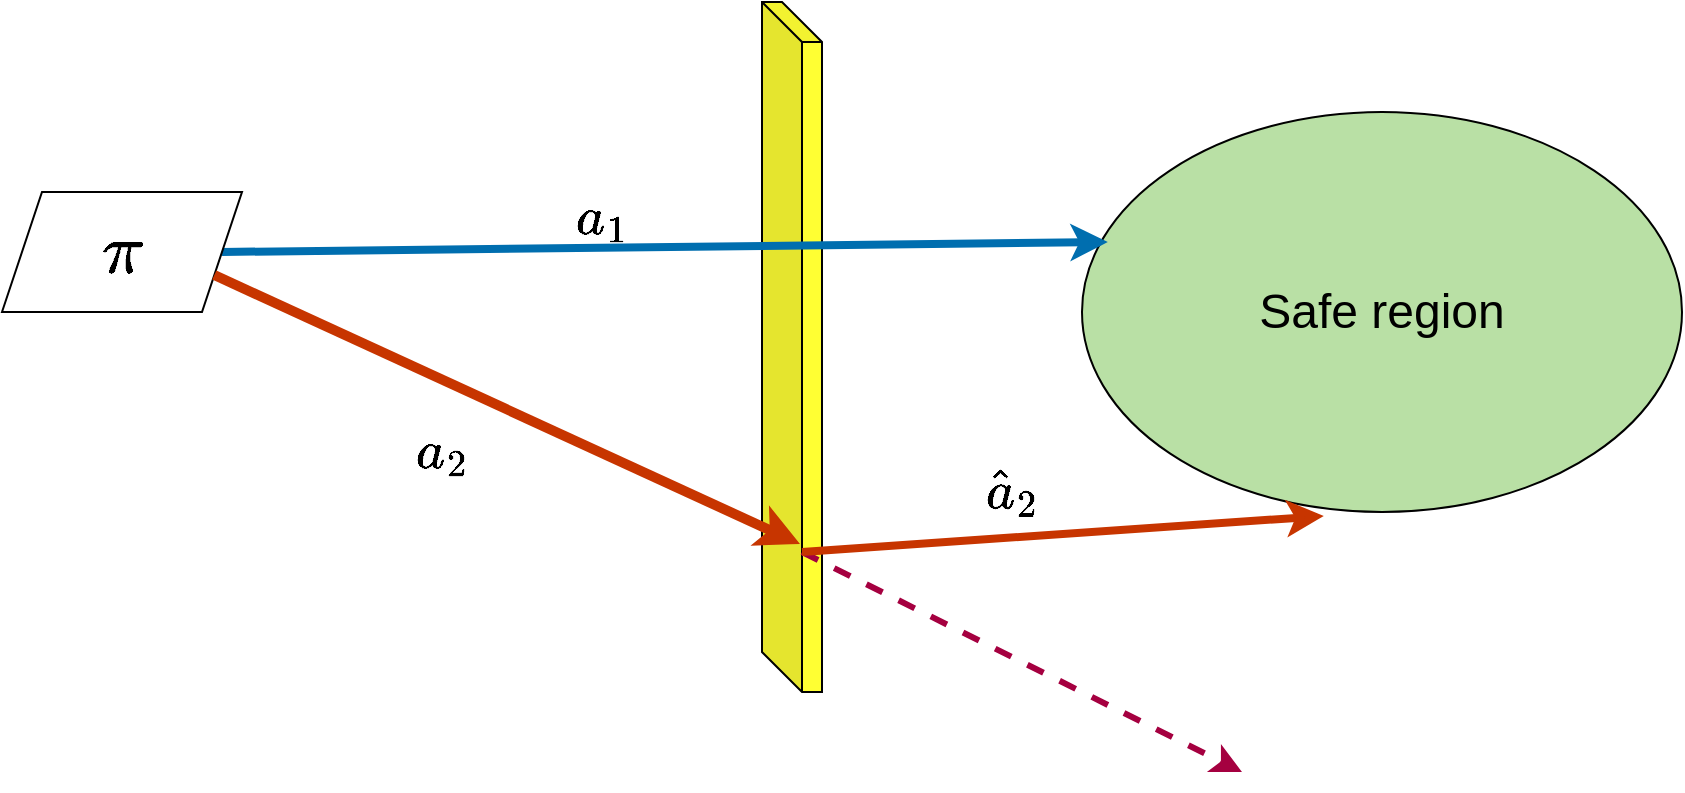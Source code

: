 <mxfile version="24.6.4" type="github">
  <diagram name="Page-1" id="52iaRe6955q-y5ZXtpo0">
    <mxGraphModel dx="1362" dy="795" grid="1" gridSize="10" guides="1" tooltips="1" connect="1" arrows="1" fold="1" page="1" pageScale="1" pageWidth="850" pageHeight="1100" math="1" shadow="0">
      <root>
        <mxCell id="0" />
        <mxCell id="1" parent="0" />
        <mxCell id="1pObTijFMrVAMqZZZPtP-7" value="&lt;font style=&quot;font-size: 24px;&quot;&gt;Safe region&lt;/font&gt;" style="ellipse;whiteSpace=wrap;html=1;fillColor=#B9E0A5;" vertex="1" parent="1">
          <mxGeometry x="540" y="180" width="300" height="200" as="geometry" />
        </mxCell>
        <mxCell id="1pObTijFMrVAMqZZZPtP-13" value="" style="shape=cube;whiteSpace=wrap;html=1;boundedLbl=1;backgroundOutline=1;darkOpacity=0.05;darkOpacity2=0.1;fillColor=#FFFF33;" vertex="1" parent="1">
          <mxGeometry x="380" y="125" width="30" height="345" as="geometry" />
        </mxCell>
        <mxCell id="1pObTijFMrVAMqZZZPtP-15" value="" style="endArrow=classic;html=1;rounded=0;entryX=0.043;entryY=0.325;entryDx=0;entryDy=0;entryPerimeter=0;strokeWidth=4;fillColor=#1ba1e2;strokeColor=#006EAF;" edge="1" parent="1" target="1pObTijFMrVAMqZZZPtP-7">
          <mxGeometry width="50" height="50" relative="1" as="geometry">
            <mxPoint x="110" y="250" as="sourcePoint" />
            <mxPoint x="370" y="250" as="targetPoint" />
          </mxGeometry>
        </mxCell>
        <mxCell id="1pObTijFMrVAMqZZZPtP-16" value="" style="endArrow=classic;html=1;rounded=0;dashed=1;strokeWidth=3;fillColor=#d80073;strokeColor=#A50040;" edge="1" parent="1">
          <mxGeometry width="50" height="50" relative="1" as="geometry">
            <mxPoint x="400" y="400" as="sourcePoint" />
            <mxPoint x="620" y="510" as="targetPoint" />
          </mxGeometry>
        </mxCell>
        <mxCell id="1pObTijFMrVAMqZZZPtP-18" value="" style="endArrow=classic;html=1;rounded=0;strokeWidth=4;fillColor=#fa6800;strokeColor=#C73500;entryX=0.403;entryY=1.01;entryDx=0;entryDy=0;entryPerimeter=0;" edge="1" parent="1" target="1pObTijFMrVAMqZZZPtP-7">
          <mxGeometry width="50" height="50" relative="1" as="geometry">
            <mxPoint x="400" y="400" as="sourcePoint" />
            <mxPoint x="550" y="460" as="targetPoint" />
          </mxGeometry>
        </mxCell>
        <mxCell id="1pObTijFMrVAMqZZZPtP-20" value="&lt;font style=&quot;font-size: 30px;&quot;&gt;$$\pi$$&lt;/font&gt;" style="shape=parallelogram;perimeter=parallelogramPerimeter;whiteSpace=wrap;html=1;fixedSize=1;" vertex="1" parent="1">
          <mxGeometry y="220" width="120" height="60" as="geometry" />
        </mxCell>
        <mxCell id="1pObTijFMrVAMqZZZPtP-24" value="" style="endArrow=classic;html=1;rounded=0;exitX=1;exitY=0.75;exitDx=0;exitDy=0;entryX=0.15;entryY=-0.133;entryDx=0;entryDy=0;entryPerimeter=0;fillColor=#fa6800;strokeColor=#C73500;strokeWidth=5;" edge="1" parent="1" source="1pObTijFMrVAMqZZZPtP-20">
          <mxGeometry width="50" height="50" relative="1" as="geometry">
            <mxPoint x="400" y="440" as="sourcePoint" />
            <mxPoint x="399" y="396.01" as="targetPoint" />
          </mxGeometry>
        </mxCell>
        <mxCell id="1pObTijFMrVAMqZZZPtP-25" value="&lt;font style=&quot;font-size: 23px;&quot;&gt;$$a_1$$&lt;/font&gt;" style="text;html=1;align=center;verticalAlign=middle;resizable=0;points=[];autosize=1;strokeColor=none;fillColor=none;" vertex="1" parent="1">
          <mxGeometry x="245" y="213" width="110" height="40" as="geometry" />
        </mxCell>
        <mxCell id="1pObTijFMrVAMqZZZPtP-26" value="&lt;font style=&quot;font-size: 23px;&quot;&gt;$$a_2$$&lt;/font&gt;" style="text;html=1;align=center;verticalAlign=middle;resizable=0;points=[];autosize=1;strokeColor=none;fillColor=none;" vertex="1" parent="1">
          <mxGeometry x="165" y="330" width="110" height="40" as="geometry" />
        </mxCell>
        <mxCell id="1pObTijFMrVAMqZZZPtP-28" value="&lt;font style=&quot;font-size: 23px;&quot;&gt;$$\hat{a}_2$$&lt;/font&gt;" style="text;html=1;align=center;verticalAlign=middle;resizable=0;points=[];autosize=1;strokeColor=none;fillColor=none;" vertex="1" parent="1">
          <mxGeometry x="420" y="350" width="170" height="40" as="geometry" />
        </mxCell>
      </root>
    </mxGraphModel>
  </diagram>
</mxfile>
